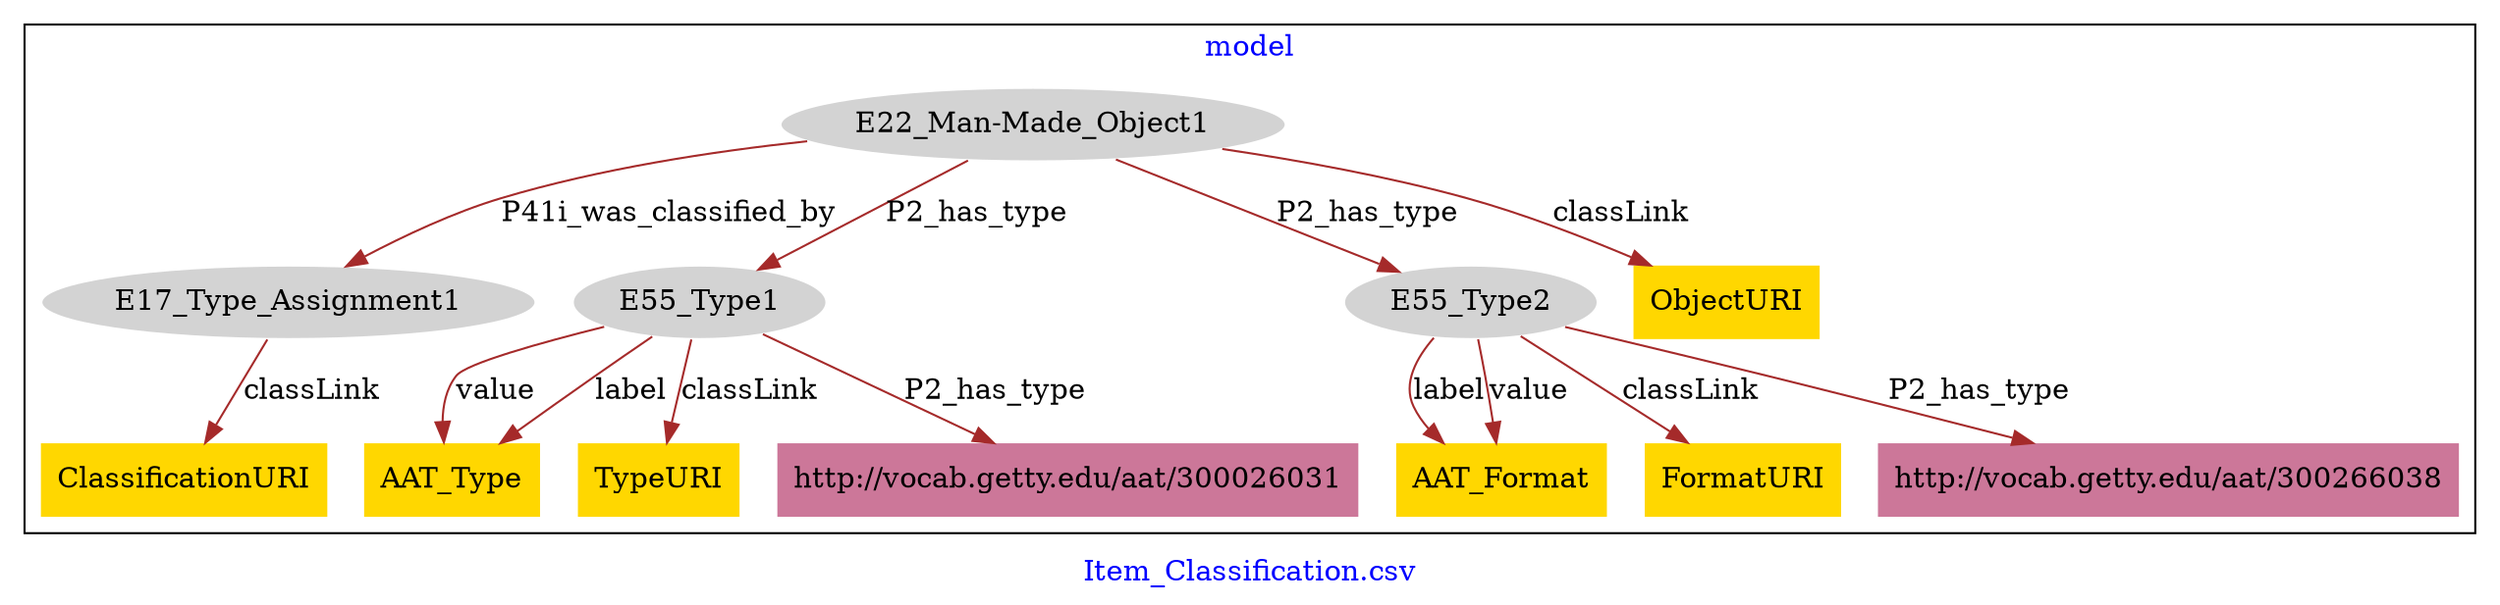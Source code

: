 digraph n0 {
fontcolor="blue"
remincross="true"
label="Item_Classification.csv"
subgraph cluster {
label="model"
n2[style="filled",color="white",fillcolor="lightgray",label="E22_Man-Made_Object1"];
n3[style="filled",color="white",fillcolor="lightgray",label="E17_Type_Assignment1"];
n4[style="filled",color="white",fillcolor="lightgray",label="E55_Type1"];
n5[style="filled",color="white",fillcolor="lightgray",label="E55_Type2"];
n6[shape="plaintext",style="filled",fillcolor="gold",label="AAT_Type"];
n7[shape="plaintext",style="filled",fillcolor="gold",label="AAT_Format"];
n8[shape="plaintext",style="filled",fillcolor="gold",label="ClassificationURI"];
n9[shape="plaintext",style="filled",fillcolor="gold",label="FormatURI"];
n10[shape="plaintext",style="filled",fillcolor="gold",label="ObjectURI"];
n11[shape="plaintext",style="filled",fillcolor="gold",label="TypeURI"];
n12[shape="plaintext",style="filled",fillcolor="#CC7799",label="http://vocab.getty.edu/aat/300026031"];
n13[shape="plaintext",style="filled",fillcolor="#CC7799",label="http://vocab.getty.edu/aat/300266038"];
}
n2 -> n3[color="brown",fontcolor="black",label="P41i_was_classified_by"]
n2 -> n4[color="brown",fontcolor="black",label="P2_has_type"]
n2 -> n5[color="brown",fontcolor="black",label="P2_has_type"]
n4 -> n6[color="brown",fontcolor="black",label="value"]
n5 -> n7[color="brown",fontcolor="black",label="label"]
n3 -> n8[color="brown",fontcolor="black",label="classLink"]
n5 -> n9[color="brown",fontcolor="black",label="classLink"]
n2 -> n10[color="brown",fontcolor="black",label="classLink"]
n4 -> n11[color="brown",fontcolor="black",label="classLink"]
n4 -> n6[color="brown",fontcolor="black",label="label"]
n5 -> n7[color="brown",fontcolor="black",label="value"]
n4 -> n12[color="brown",fontcolor="black",label="P2_has_type"]
n5 -> n13[color="brown",fontcolor="black",label="P2_has_type"]
}
